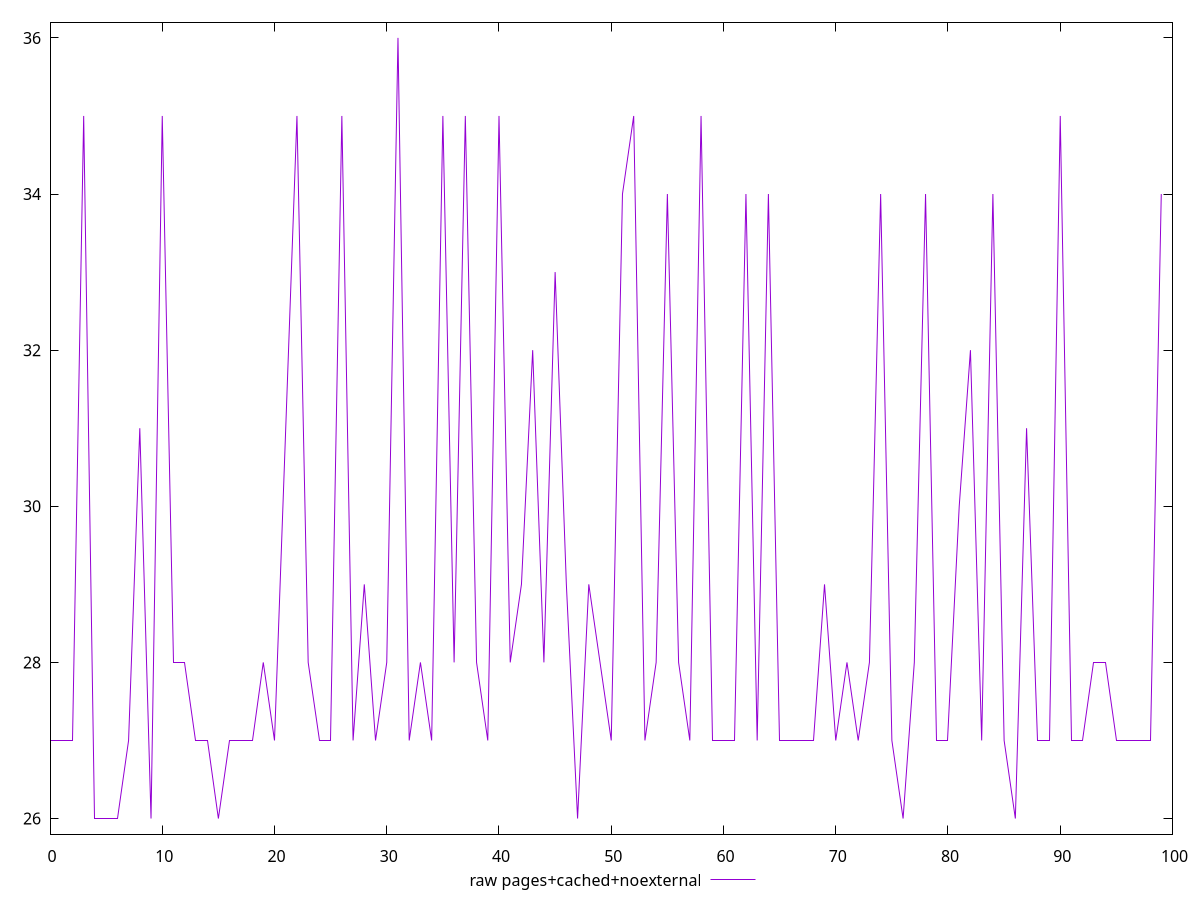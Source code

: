 $_rawPagesCachedNoexternal <<EOF
27
27
27
35
26
26
26
27
31
26
35
28
28
27
27
26
27
27
27
28
27
31
35
28
27
27
35
27
29
27
28
36
27
28
27
35
28
35
28
27
35
28
29
32
28
33
29
26
29
28
27
34
35
27
28
34
28
27
35
27
27
27
34
27
34
27
27
27
27
29
27
28
27
28
34
27
26
28
34
27
27
30
32
27
34
27
26
31
27
27
35
27
27
28
28
27
27
27
27
34
EOF
set key outside below
set terminal pngcairo
set output "report_00005_2020-11-02T22-26-11.212Z/max-potential-fid/pages+cached+noexternal//raw.png"
set yrange [25.8:36.2]
plot $_rawPagesCachedNoexternal title "raw pages+cached+noexternal" with line ,